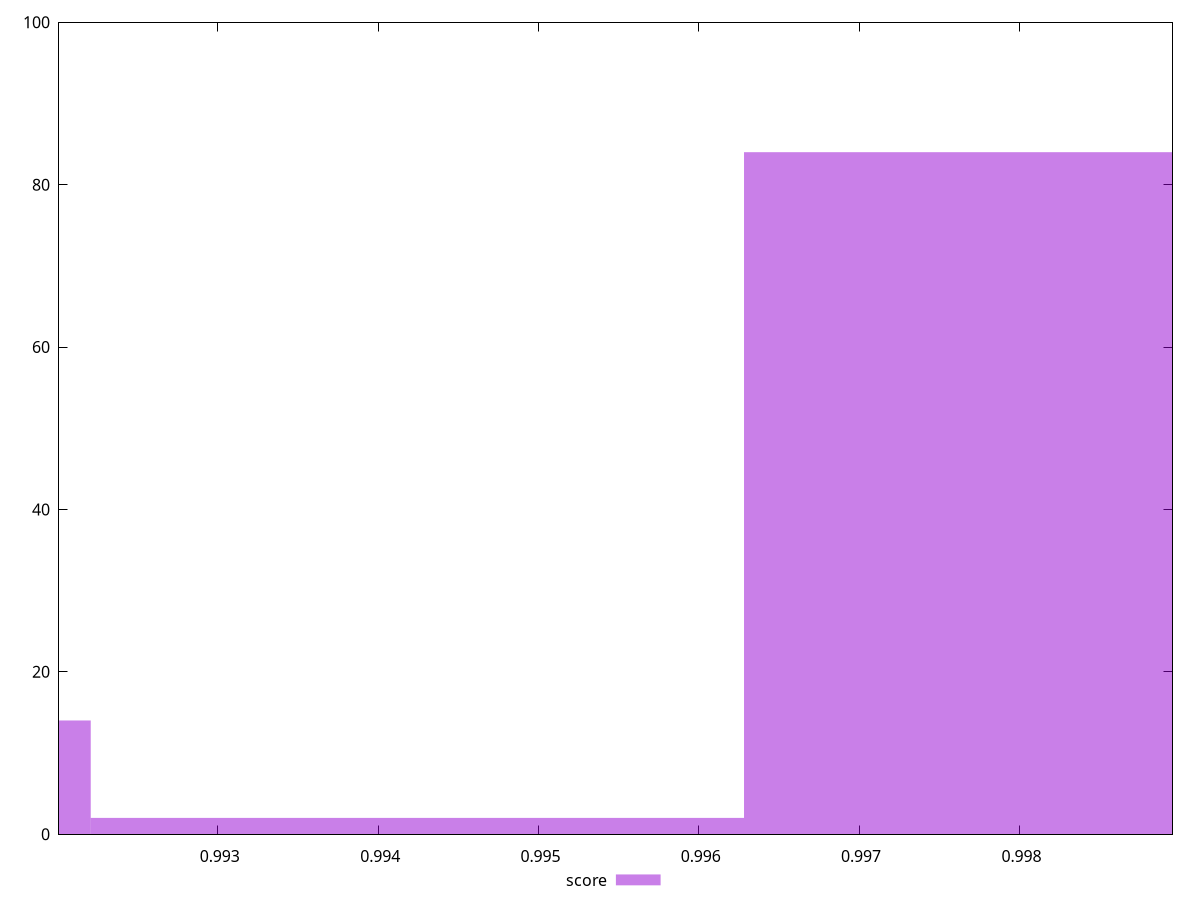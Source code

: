 reset

$score <<EOF
0.9983195819086025 84
0.9901700343011853 14
0.9942448081048939 2
EOF

set key outside below
set boxwidth 0.004074773803708582
set xrange [0.9920095198111976:0.9989547655932997]
set yrange [0:100]
set style fill transparent solid 0.5 noborder
set terminal svg size 640, 490 enhanced background rgb 'white'
set output "report_00007_2020-12-11T15:55:29.892Z/interactive/samples/pages+cached+noexternal+nofonts+nosvg+noimg/score/histogram.svg"

plot $score title "score" with boxes

reset
